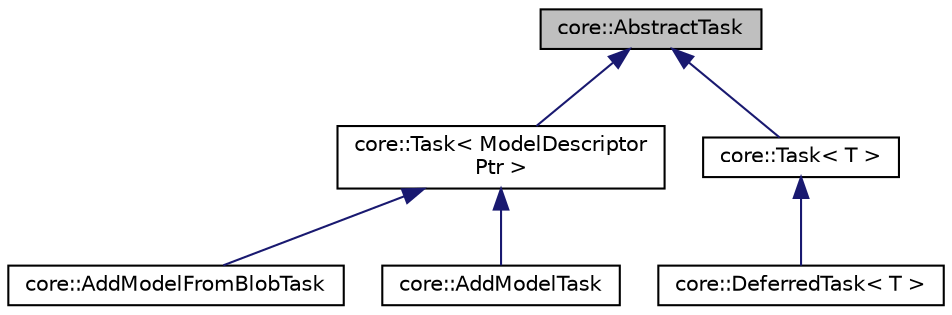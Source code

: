 digraph "core::AbstractTask"
{
 // LATEX_PDF_SIZE
  edge [fontname="Helvetica",fontsize="10",labelfontname="Helvetica",labelfontsize="10"];
  node [fontname="Helvetica",fontsize="10",shape=record];
  Node1 [label="core::AbstractTask",height=0.2,width=0.4,color="black", fillcolor="grey75", style="filled", fontcolor="black",tooltip=" "];
  Node1 -> Node2 [dir="back",color="midnightblue",fontsize="10",style="solid",fontname="Helvetica"];
  Node2 [label="core::Task\< ModelDescriptor\lPtr \>",height=0.2,width=0.4,color="black", fillcolor="white", style="filled",URL="$dd/d57/classcore_1_1Task.html",tooltip=" "];
  Node2 -> Node3 [dir="back",color="midnightblue",fontsize="10",style="solid",fontname="Helvetica"];
  Node3 [label="core::AddModelFromBlobTask",height=0.2,width=0.4,color="black", fillcolor="white", style="filled",URL="$d7/dc3/classcore_1_1AddModelFromBlobTask.html",tooltip=" "];
  Node2 -> Node4 [dir="back",color="midnightblue",fontsize="10",style="solid",fontname="Helvetica"];
  Node4 [label="core::AddModelTask",height=0.2,width=0.4,color="black", fillcolor="white", style="filled",URL="$d0/dbb/classcore_1_1AddModelTask.html",tooltip=" "];
  Node1 -> Node5 [dir="back",color="midnightblue",fontsize="10",style="solid",fontname="Helvetica"];
  Node5 [label="core::Task\< T \>",height=0.2,width=0.4,color="black", fillcolor="white", style="filled",URL="$dd/d57/classcore_1_1Task.html",tooltip=" "];
  Node5 -> Node6 [dir="back",color="midnightblue",fontsize="10",style="solid",fontname="Helvetica"];
  Node6 [label="core::DeferredTask\< T \>",height=0.2,width=0.4,color="black", fillcolor="white", style="filled",URL="$da/dac/classcore_1_1DeferredTask.html",tooltip=" "];
}
